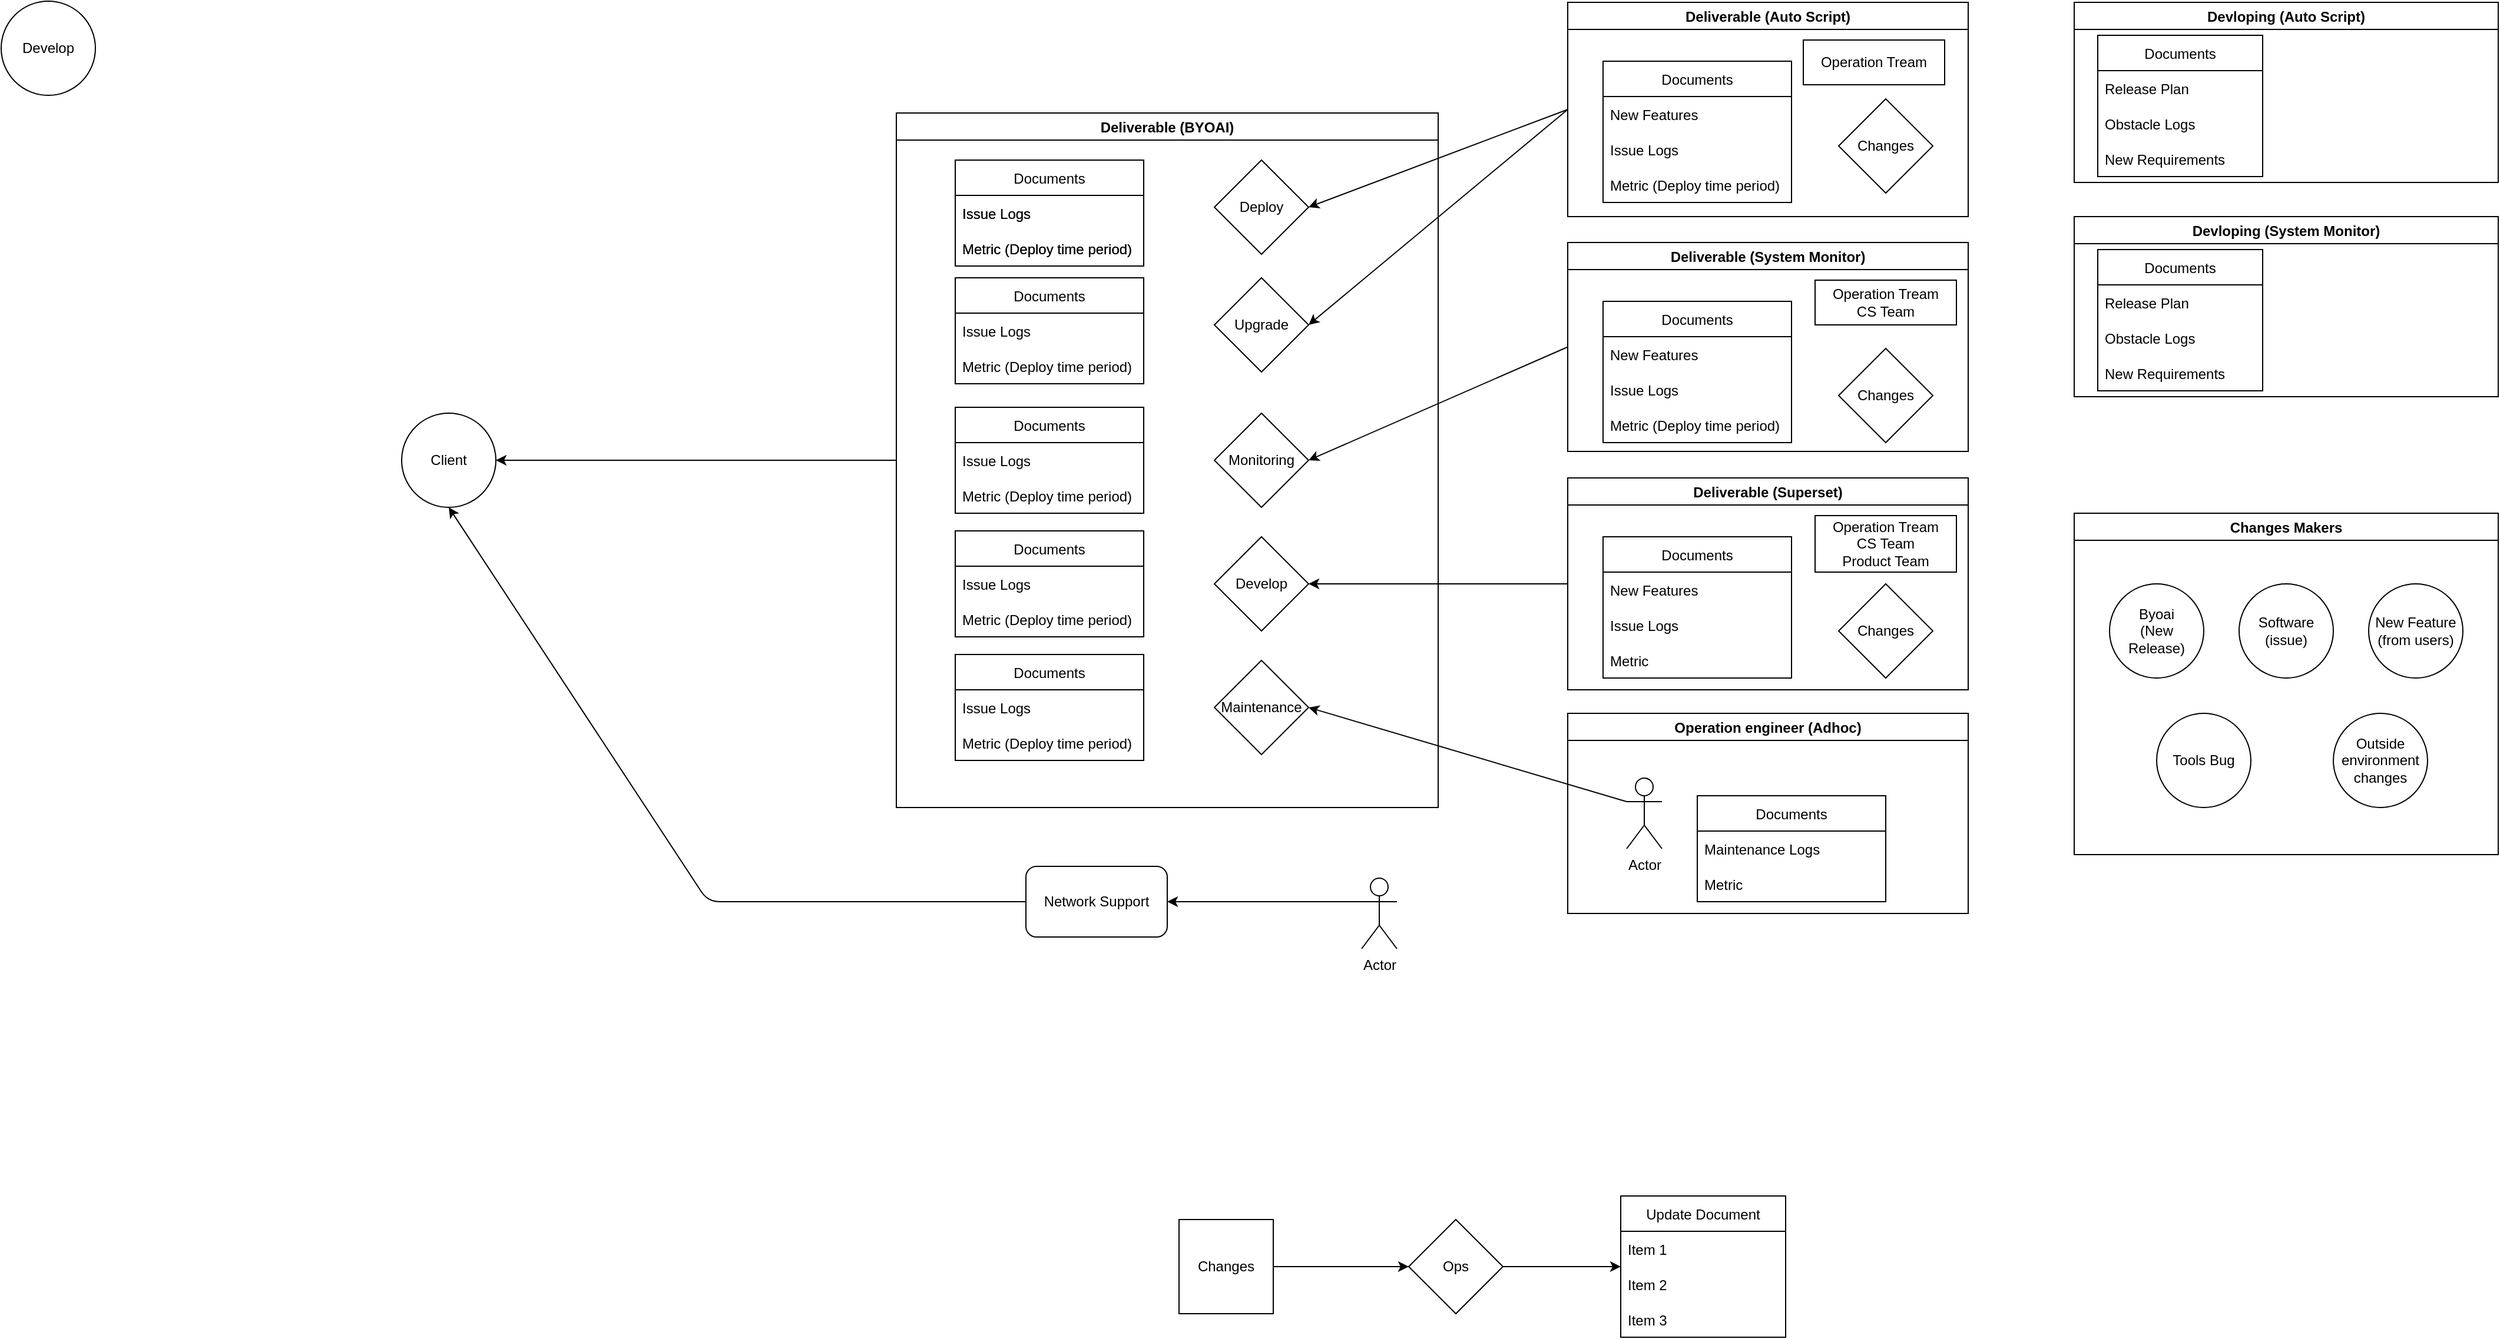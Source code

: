 <mxfile version="15.3.7" type="github">
  <diagram id="cdFiqQCw5QngY2doHux9" name="Page-1">
    <mxGraphModel dx="1824" dy="979" grid="1" gridSize="10" guides="1" tooltips="1" connect="1" arrows="1" fold="1" page="1" pageScale="1" pageWidth="850" pageHeight="1100" math="0" shadow="0">
      <root>
        <mxCell id="0" />
        <mxCell id="1" parent="0" />
        <mxCell id="TVG5I1HDKWepKC15KVvj-2" value="Deliverable (Auto Script)" style="swimlane;" vertex="1" parent="1">
          <mxGeometry x="1420" y="386" width="340" height="182" as="geometry" />
        </mxCell>
        <mxCell id="TVG5I1HDKWepKC15KVvj-3" value="Documents" style="swimlane;fontStyle=0;childLayout=stackLayout;horizontal=1;startSize=30;horizontalStack=0;resizeParent=1;resizeParentMax=0;resizeLast=0;collapsible=1;marginBottom=0;" vertex="1" parent="TVG5I1HDKWepKC15KVvj-2">
          <mxGeometry x="30" y="50" width="160" height="120" as="geometry" />
        </mxCell>
        <mxCell id="TVG5I1HDKWepKC15KVvj-4" value="New Features" style="text;strokeColor=none;fillColor=none;align=left;verticalAlign=middle;spacingLeft=4;spacingRight=4;overflow=hidden;points=[[0,0.5],[1,0.5]];portConstraint=eastwest;rotatable=0;" vertex="1" parent="TVG5I1HDKWepKC15KVvj-3">
          <mxGeometry y="30" width="160" height="30" as="geometry" />
        </mxCell>
        <mxCell id="TVG5I1HDKWepKC15KVvj-5" value="Issue Logs" style="text;strokeColor=none;fillColor=none;align=left;verticalAlign=middle;spacingLeft=4;spacingRight=4;overflow=hidden;points=[[0,0.5],[1,0.5]];portConstraint=eastwest;rotatable=0;" vertex="1" parent="TVG5I1HDKWepKC15KVvj-3">
          <mxGeometry y="60" width="160" height="30" as="geometry" />
        </mxCell>
        <mxCell id="TVG5I1HDKWepKC15KVvj-7" value="Metric (Deploy time period)" style="text;strokeColor=none;fillColor=none;align=left;verticalAlign=middle;spacingLeft=4;spacingRight=4;overflow=hidden;points=[[0,0.5],[1,0.5]];portConstraint=eastwest;rotatable=0;" vertex="1" parent="TVG5I1HDKWepKC15KVvj-3">
          <mxGeometry y="90" width="160" height="30" as="geometry" />
        </mxCell>
        <mxCell id="TVG5I1HDKWepKC15KVvj-37" value="Changes" style="rhombus;whiteSpace=wrap;html=1;" vertex="1" parent="TVG5I1HDKWepKC15KVvj-2">
          <mxGeometry x="230" y="82" width="80" height="80" as="geometry" />
        </mxCell>
        <mxCell id="TVG5I1HDKWepKC15KVvj-94" value="Operation Tream" style="rounded=0;whiteSpace=wrap;html=1;" vertex="1" parent="TVG5I1HDKWepKC15KVvj-2">
          <mxGeometry x="200" y="32" width="120" height="38" as="geometry" />
        </mxCell>
        <mxCell id="TVG5I1HDKWepKC15KVvj-9" value="Devloping (Auto Script)" style="swimlane;" vertex="1" parent="1">
          <mxGeometry x="1850" y="386" width="360" height="153" as="geometry" />
        </mxCell>
        <mxCell id="TVG5I1HDKWepKC15KVvj-11" value="Documents" style="swimlane;fontStyle=0;childLayout=stackLayout;horizontal=1;startSize=30;horizontalStack=0;resizeParent=1;resizeParentMax=0;resizeLast=0;collapsible=1;marginBottom=0;" vertex="1" parent="TVG5I1HDKWepKC15KVvj-9">
          <mxGeometry x="20" y="28" width="140" height="120" as="geometry" />
        </mxCell>
        <mxCell id="TVG5I1HDKWepKC15KVvj-12" value="Release Plan" style="text;strokeColor=none;fillColor=none;align=left;verticalAlign=middle;spacingLeft=4;spacingRight=4;overflow=hidden;points=[[0,0.5],[1,0.5]];portConstraint=eastwest;rotatable=0;" vertex="1" parent="TVG5I1HDKWepKC15KVvj-11">
          <mxGeometry y="30" width="140" height="30" as="geometry" />
        </mxCell>
        <mxCell id="TVG5I1HDKWepKC15KVvj-13" value="Obstacle Logs" style="text;strokeColor=none;fillColor=none;align=left;verticalAlign=middle;spacingLeft=4;spacingRight=4;overflow=hidden;points=[[0,0.5],[1,0.5]];portConstraint=eastwest;rotatable=0;" vertex="1" parent="TVG5I1HDKWepKC15KVvj-11">
          <mxGeometry y="60" width="140" height="30" as="geometry" />
        </mxCell>
        <mxCell id="TVG5I1HDKWepKC15KVvj-14" value="New Requirements" style="text;strokeColor=none;fillColor=none;align=left;verticalAlign=middle;spacingLeft=4;spacingRight=4;overflow=hidden;points=[[0,0.5],[1,0.5]];portConstraint=eastwest;rotatable=0;" vertex="1" parent="TVG5I1HDKWepKC15KVvj-11">
          <mxGeometry y="90" width="140" height="30" as="geometry" />
        </mxCell>
        <mxCell id="TVG5I1HDKWepKC15KVvj-15" value="Develop" style="ellipse;whiteSpace=wrap;html=1;aspect=fixed;" vertex="1" parent="1">
          <mxGeometry x="90" y="385" width="80" height="80" as="geometry" />
        </mxCell>
        <mxCell id="TVG5I1HDKWepKC15KVvj-23" value="Deliverable (BYOAI)" style="swimlane;" vertex="1" parent="1">
          <mxGeometry x="850" y="480" width="460" height="590" as="geometry" />
        </mxCell>
        <mxCell id="TVG5I1HDKWepKC15KVvj-28" value="Deploy" style="rhombus;whiteSpace=wrap;html=1;" vertex="1" parent="TVG5I1HDKWepKC15KVvj-23">
          <mxGeometry x="270" y="40" width="80" height="80" as="geometry" />
        </mxCell>
        <mxCell id="TVG5I1HDKWepKC15KVvj-29" value="Upgrade" style="rhombus;whiteSpace=wrap;html=1;" vertex="1" parent="TVG5I1HDKWepKC15KVvj-23">
          <mxGeometry x="270" y="140" width="80" height="80" as="geometry" />
        </mxCell>
        <mxCell id="TVG5I1HDKWepKC15KVvj-34" value="Documents" style="swimlane;fontStyle=0;childLayout=stackLayout;horizontal=1;startSize=30;horizontalStack=0;resizeParent=1;resizeParentMax=0;resizeLast=0;collapsible=1;marginBottom=0;" vertex="1" parent="TVG5I1HDKWepKC15KVvj-23">
          <mxGeometry x="50" y="250" width="160" height="90" as="geometry" />
        </mxCell>
        <mxCell id="TVG5I1HDKWepKC15KVvj-35" value="Issue Logs" style="text;strokeColor=none;fillColor=none;align=left;verticalAlign=middle;spacingLeft=4;spacingRight=4;overflow=hidden;points=[[0,0.5],[1,0.5]];portConstraint=eastwest;rotatable=0;" vertex="1" parent="TVG5I1HDKWepKC15KVvj-34">
          <mxGeometry y="30" width="160" height="30" as="geometry" />
        </mxCell>
        <mxCell id="TVG5I1HDKWepKC15KVvj-36" value="Metric (Deploy time period)" style="text;strokeColor=none;fillColor=none;align=left;verticalAlign=middle;spacingLeft=4;spacingRight=4;overflow=hidden;points=[[0,0.5],[1,0.5]];portConstraint=eastwest;rotatable=0;" vertex="1" parent="TVG5I1HDKWepKC15KVvj-34">
          <mxGeometry y="60" width="160" height="30" as="geometry" />
        </mxCell>
        <mxCell id="TVG5I1HDKWepKC15KVvj-24" value="Documents" style="swimlane;fontStyle=0;childLayout=stackLayout;horizontal=1;startSize=30;horizontalStack=0;resizeParent=1;resizeParentMax=0;resizeLast=0;collapsible=1;marginBottom=0;" vertex="1" parent="TVG5I1HDKWepKC15KVvj-23">
          <mxGeometry x="50" y="40" width="160" height="90" as="geometry" />
        </mxCell>
        <mxCell id="TVG5I1HDKWepKC15KVvj-26" value="Issue Logs" style="text;strokeColor=none;fillColor=none;align=left;verticalAlign=middle;spacingLeft=4;spacingRight=4;overflow=hidden;points=[[0,0.5],[1,0.5]];portConstraint=eastwest;rotatable=0;" vertex="1" parent="TVG5I1HDKWepKC15KVvj-24">
          <mxGeometry y="30" width="160" height="30" as="geometry" />
        </mxCell>
        <mxCell id="TVG5I1HDKWepKC15KVvj-27" value="Metric (Deploy time period)" style="text;strokeColor=none;fillColor=none;align=left;verticalAlign=middle;spacingLeft=4;spacingRight=4;overflow=hidden;points=[[0,0.5],[1,0.5]];portConstraint=eastwest;rotatable=0;" vertex="1" parent="TVG5I1HDKWepKC15KVvj-24">
          <mxGeometry y="60" width="160" height="30" as="geometry" />
        </mxCell>
        <mxCell id="TVG5I1HDKWepKC15KVvj-31" value="Documents" style="swimlane;fontStyle=0;childLayout=stackLayout;horizontal=1;startSize=30;horizontalStack=0;resizeParent=1;resizeParentMax=0;resizeLast=0;collapsible=1;marginBottom=0;" vertex="1" parent="TVG5I1HDKWepKC15KVvj-23">
          <mxGeometry x="50" y="140" width="160" height="90" as="geometry" />
        </mxCell>
        <mxCell id="TVG5I1HDKWepKC15KVvj-32" value="Issue Logs" style="text;strokeColor=none;fillColor=none;align=left;verticalAlign=middle;spacingLeft=4;spacingRight=4;overflow=hidden;points=[[0,0.5],[1,0.5]];portConstraint=eastwest;rotatable=0;" vertex="1" parent="TVG5I1HDKWepKC15KVvj-31">
          <mxGeometry y="30" width="160" height="30" as="geometry" />
        </mxCell>
        <mxCell id="TVG5I1HDKWepKC15KVvj-33" value="Metric (Deploy time period)" style="text;strokeColor=none;fillColor=none;align=left;verticalAlign=middle;spacingLeft=4;spacingRight=4;overflow=hidden;points=[[0,0.5],[1,0.5]];portConstraint=eastwest;rotatable=0;" vertex="1" parent="TVG5I1HDKWepKC15KVvj-31">
          <mxGeometry y="60" width="160" height="30" as="geometry" />
        </mxCell>
        <mxCell id="TVG5I1HDKWepKC15KVvj-30" value="Monitoring" style="rhombus;whiteSpace=wrap;html=1;" vertex="1" parent="TVG5I1HDKWepKC15KVvj-23">
          <mxGeometry x="270" y="255" width="80" height="80" as="geometry" />
        </mxCell>
        <mxCell id="TVG5I1HDKWepKC15KVvj-52" value="Documents" style="swimlane;fontStyle=0;childLayout=stackLayout;horizontal=1;startSize=30;horizontalStack=0;resizeParent=1;resizeParentMax=0;resizeLast=0;collapsible=1;marginBottom=0;" vertex="1" parent="TVG5I1HDKWepKC15KVvj-23">
          <mxGeometry x="50" y="355" width="160" height="90" as="geometry" />
        </mxCell>
        <mxCell id="TVG5I1HDKWepKC15KVvj-53" value="Issue Logs" style="text;strokeColor=none;fillColor=none;align=left;verticalAlign=middle;spacingLeft=4;spacingRight=4;overflow=hidden;points=[[0,0.5],[1,0.5]];portConstraint=eastwest;rotatable=0;" vertex="1" parent="TVG5I1HDKWepKC15KVvj-52">
          <mxGeometry y="30" width="160" height="30" as="geometry" />
        </mxCell>
        <mxCell id="TVG5I1HDKWepKC15KVvj-54" value="Metric (Deploy time period)" style="text;strokeColor=none;fillColor=none;align=left;verticalAlign=middle;spacingLeft=4;spacingRight=4;overflow=hidden;points=[[0,0.5],[1,0.5]];portConstraint=eastwest;rotatable=0;" vertex="1" parent="TVG5I1HDKWepKC15KVvj-52">
          <mxGeometry y="60" width="160" height="30" as="geometry" />
        </mxCell>
        <mxCell id="TVG5I1HDKWepKC15KVvj-55" value="Develop" style="rhombus;whiteSpace=wrap;html=1;" vertex="1" parent="TVG5I1HDKWepKC15KVvj-23">
          <mxGeometry x="270" y="360" width="80" height="80" as="geometry" />
        </mxCell>
        <mxCell id="TVG5I1HDKWepKC15KVvj-71" value="Maintenance" style="rhombus;whiteSpace=wrap;html=1;" vertex="1" parent="TVG5I1HDKWepKC15KVvj-23">
          <mxGeometry x="270" y="465" width="80" height="80" as="geometry" />
        </mxCell>
        <mxCell id="TVG5I1HDKWepKC15KVvj-72" value="Documents" style="swimlane;fontStyle=0;childLayout=stackLayout;horizontal=1;startSize=30;horizontalStack=0;resizeParent=1;resizeParentMax=0;resizeLast=0;collapsible=1;marginBottom=0;" vertex="1" parent="TVG5I1HDKWepKC15KVvj-23">
          <mxGeometry x="50" y="460" width="160" height="90" as="geometry" />
        </mxCell>
        <mxCell id="TVG5I1HDKWepKC15KVvj-73" value="Issue Logs" style="text;strokeColor=none;fillColor=none;align=left;verticalAlign=middle;spacingLeft=4;spacingRight=4;overflow=hidden;points=[[0,0.5],[1,0.5]];portConstraint=eastwest;rotatable=0;" vertex="1" parent="TVG5I1HDKWepKC15KVvj-72">
          <mxGeometry y="30" width="160" height="30" as="geometry" />
        </mxCell>
        <mxCell id="TVG5I1HDKWepKC15KVvj-74" value="Metric (Deploy time period)" style="text;strokeColor=none;fillColor=none;align=left;verticalAlign=middle;spacingLeft=4;spacingRight=4;overflow=hidden;points=[[0,0.5],[1,0.5]];portConstraint=eastwest;rotatable=0;" vertex="1" parent="TVG5I1HDKWepKC15KVvj-72">
          <mxGeometry y="60" width="160" height="30" as="geometry" />
        </mxCell>
        <mxCell id="TVG5I1HDKWepKC15KVvj-63" value="Documents" style="swimlane;fontStyle=0;childLayout=stackLayout;horizontal=1;startSize=30;horizontalStack=0;resizeParent=1;resizeParentMax=0;resizeLast=0;collapsible=1;marginBottom=0;" vertex="1" parent="TVG5I1HDKWepKC15KVvj-23">
          <mxGeometry x="50" y="40" width="160" height="90" as="geometry" />
        </mxCell>
        <mxCell id="TVG5I1HDKWepKC15KVvj-64" value="Issue Logs" style="text;strokeColor=none;fillColor=none;align=left;verticalAlign=middle;spacingLeft=4;spacingRight=4;overflow=hidden;points=[[0,0.5],[1,0.5]];portConstraint=eastwest;rotatable=0;" vertex="1" parent="TVG5I1HDKWepKC15KVvj-63">
          <mxGeometry y="30" width="160" height="30" as="geometry" />
        </mxCell>
        <mxCell id="TVG5I1HDKWepKC15KVvj-65" value="Metric (Deploy time period)" style="text;strokeColor=none;fillColor=none;align=left;verticalAlign=middle;spacingLeft=4;spacingRight=4;overflow=hidden;points=[[0,0.5],[1,0.5]];portConstraint=eastwest;rotatable=0;" vertex="1" parent="TVG5I1HDKWepKC15KVvj-63">
          <mxGeometry y="60" width="160" height="30" as="geometry" />
        </mxCell>
        <mxCell id="TVG5I1HDKWepKC15KVvj-38" value="" style="endArrow=classic;html=1;exitX=0;exitY=0.5;exitDx=0;exitDy=0;entryX=1;entryY=0.5;entryDx=0;entryDy=0;" edge="1" parent="1" source="TVG5I1HDKWepKC15KVvj-2" target="TVG5I1HDKWepKC15KVvj-28">
          <mxGeometry width="50" height="50" relative="1" as="geometry">
            <mxPoint x="1400" y="680" as="sourcePoint" />
            <mxPoint x="1450" y="630" as="targetPoint" />
          </mxGeometry>
        </mxCell>
        <mxCell id="TVG5I1HDKWepKC15KVvj-39" value="" style="endArrow=classic;html=1;exitX=0;exitY=0.5;exitDx=0;exitDy=0;entryX=1;entryY=0.5;entryDx=0;entryDy=0;" edge="1" parent="1" source="TVG5I1HDKWepKC15KVvj-2" target="TVG5I1HDKWepKC15KVvj-29">
          <mxGeometry width="50" height="50" relative="1" as="geometry">
            <mxPoint x="1400" y="680" as="sourcePoint" />
            <mxPoint x="1450" y="630" as="targetPoint" />
          </mxGeometry>
        </mxCell>
        <mxCell id="TVG5I1HDKWepKC15KVvj-40" value="Deliverable (System Monitor)" style="swimlane;" vertex="1" parent="1">
          <mxGeometry x="1420" y="590" width="340" height="177.5" as="geometry" />
        </mxCell>
        <mxCell id="TVG5I1HDKWepKC15KVvj-41" value="Documents" style="swimlane;fontStyle=0;childLayout=stackLayout;horizontal=1;startSize=30;horizontalStack=0;resizeParent=1;resizeParentMax=0;resizeLast=0;collapsible=1;marginBottom=0;" vertex="1" parent="TVG5I1HDKWepKC15KVvj-40">
          <mxGeometry x="30" y="50" width="160" height="120" as="geometry" />
        </mxCell>
        <mxCell id="TVG5I1HDKWepKC15KVvj-42" value="New Features" style="text;strokeColor=none;fillColor=none;align=left;verticalAlign=middle;spacingLeft=4;spacingRight=4;overflow=hidden;points=[[0,0.5],[1,0.5]];portConstraint=eastwest;rotatable=0;" vertex="1" parent="TVG5I1HDKWepKC15KVvj-41">
          <mxGeometry y="30" width="160" height="30" as="geometry" />
        </mxCell>
        <mxCell id="TVG5I1HDKWepKC15KVvj-43" value="Issue Logs" style="text;strokeColor=none;fillColor=none;align=left;verticalAlign=middle;spacingLeft=4;spacingRight=4;overflow=hidden;points=[[0,0.5],[1,0.5]];portConstraint=eastwest;rotatable=0;" vertex="1" parent="TVG5I1HDKWepKC15KVvj-41">
          <mxGeometry y="60" width="160" height="30" as="geometry" />
        </mxCell>
        <mxCell id="TVG5I1HDKWepKC15KVvj-44" value="Metric (Deploy time period)" style="text;strokeColor=none;fillColor=none;align=left;verticalAlign=middle;spacingLeft=4;spacingRight=4;overflow=hidden;points=[[0,0.5],[1,0.5]];portConstraint=eastwest;rotatable=0;" vertex="1" parent="TVG5I1HDKWepKC15KVvj-41">
          <mxGeometry y="90" width="160" height="30" as="geometry" />
        </mxCell>
        <mxCell id="TVG5I1HDKWepKC15KVvj-45" value="Changes" style="rhombus;whiteSpace=wrap;html=1;" vertex="1" parent="TVG5I1HDKWepKC15KVvj-40">
          <mxGeometry x="230" y="90" width="80" height="80" as="geometry" />
        </mxCell>
        <mxCell id="TVG5I1HDKWepKC15KVvj-96" value="Operation Tream&lt;br&gt;CS Team" style="rounded=0;whiteSpace=wrap;html=1;" vertex="1" parent="TVG5I1HDKWepKC15KVvj-40">
          <mxGeometry x="210" y="32" width="120" height="38" as="geometry" />
        </mxCell>
        <mxCell id="TVG5I1HDKWepKC15KVvj-46" value="" style="endArrow=classic;html=1;exitX=0;exitY=0.5;exitDx=0;exitDy=0;entryX=1;entryY=0.5;entryDx=0;entryDy=0;" edge="1" parent="1" source="TVG5I1HDKWepKC15KVvj-40" target="TVG5I1HDKWepKC15KVvj-30">
          <mxGeometry width="50" height="50" relative="1" as="geometry">
            <mxPoint x="1350" y="680" as="sourcePoint" />
            <mxPoint x="1400" y="630" as="targetPoint" />
          </mxGeometry>
        </mxCell>
        <mxCell id="TVG5I1HDKWepKC15KVvj-47" value="Devloping (System Monitor)" style="swimlane;" vertex="1" parent="1">
          <mxGeometry x="1850" y="568" width="360" height="153" as="geometry" />
        </mxCell>
        <mxCell id="TVG5I1HDKWepKC15KVvj-48" value="Documents" style="swimlane;fontStyle=0;childLayout=stackLayout;horizontal=1;startSize=30;horizontalStack=0;resizeParent=1;resizeParentMax=0;resizeLast=0;collapsible=1;marginBottom=0;" vertex="1" parent="TVG5I1HDKWepKC15KVvj-47">
          <mxGeometry x="20" y="28" width="140" height="120" as="geometry" />
        </mxCell>
        <mxCell id="TVG5I1HDKWepKC15KVvj-49" value="Release Plan" style="text;strokeColor=none;fillColor=none;align=left;verticalAlign=middle;spacingLeft=4;spacingRight=4;overflow=hidden;points=[[0,0.5],[1,0.5]];portConstraint=eastwest;rotatable=0;" vertex="1" parent="TVG5I1HDKWepKC15KVvj-48">
          <mxGeometry y="30" width="140" height="30" as="geometry" />
        </mxCell>
        <mxCell id="TVG5I1HDKWepKC15KVvj-50" value="Obstacle Logs" style="text;strokeColor=none;fillColor=none;align=left;verticalAlign=middle;spacingLeft=4;spacingRight=4;overflow=hidden;points=[[0,0.5],[1,0.5]];portConstraint=eastwest;rotatable=0;" vertex="1" parent="TVG5I1HDKWepKC15KVvj-48">
          <mxGeometry y="60" width="140" height="30" as="geometry" />
        </mxCell>
        <mxCell id="TVG5I1HDKWepKC15KVvj-51" value="New Requirements" style="text;strokeColor=none;fillColor=none;align=left;verticalAlign=middle;spacingLeft=4;spacingRight=4;overflow=hidden;points=[[0,0.5],[1,0.5]];portConstraint=eastwest;rotatable=0;" vertex="1" parent="TVG5I1HDKWepKC15KVvj-48">
          <mxGeometry y="90" width="140" height="30" as="geometry" />
        </mxCell>
        <mxCell id="TVG5I1HDKWepKC15KVvj-56" value="Deliverable (Superset)" style="swimlane;" vertex="1" parent="1">
          <mxGeometry x="1420" y="790" width="340" height="180" as="geometry" />
        </mxCell>
        <mxCell id="TVG5I1HDKWepKC15KVvj-57" value="Documents" style="swimlane;fontStyle=0;childLayout=stackLayout;horizontal=1;startSize=30;horizontalStack=0;resizeParent=1;resizeParentMax=0;resizeLast=0;collapsible=1;marginBottom=0;" vertex="1" parent="TVG5I1HDKWepKC15KVvj-56">
          <mxGeometry x="30" y="50" width="160" height="120" as="geometry" />
        </mxCell>
        <mxCell id="TVG5I1HDKWepKC15KVvj-58" value="New Features" style="text;strokeColor=none;fillColor=none;align=left;verticalAlign=middle;spacingLeft=4;spacingRight=4;overflow=hidden;points=[[0,0.5],[1,0.5]];portConstraint=eastwest;rotatable=0;" vertex="1" parent="TVG5I1HDKWepKC15KVvj-57">
          <mxGeometry y="30" width="160" height="30" as="geometry" />
        </mxCell>
        <mxCell id="TVG5I1HDKWepKC15KVvj-59" value="Issue Logs" style="text;strokeColor=none;fillColor=none;align=left;verticalAlign=middle;spacingLeft=4;spacingRight=4;overflow=hidden;points=[[0,0.5],[1,0.5]];portConstraint=eastwest;rotatable=0;" vertex="1" parent="TVG5I1HDKWepKC15KVvj-57">
          <mxGeometry y="60" width="160" height="30" as="geometry" />
        </mxCell>
        <mxCell id="TVG5I1HDKWepKC15KVvj-60" value="Metric" style="text;strokeColor=none;fillColor=none;align=left;verticalAlign=middle;spacingLeft=4;spacingRight=4;overflow=hidden;points=[[0,0.5],[1,0.5]];portConstraint=eastwest;rotatable=0;" vertex="1" parent="TVG5I1HDKWepKC15KVvj-57">
          <mxGeometry y="90" width="160" height="30" as="geometry" />
        </mxCell>
        <mxCell id="TVG5I1HDKWepKC15KVvj-61" value="Changes" style="rhombus;whiteSpace=wrap;html=1;" vertex="1" parent="TVG5I1HDKWepKC15KVvj-56">
          <mxGeometry x="230" y="90" width="80" height="80" as="geometry" />
        </mxCell>
        <mxCell id="TVG5I1HDKWepKC15KVvj-97" value="Operation Tream&lt;br&gt;CS Team&lt;br&gt;Product Team" style="rounded=0;whiteSpace=wrap;html=1;" vertex="1" parent="TVG5I1HDKWepKC15KVvj-56">
          <mxGeometry x="210" y="32" width="120" height="48" as="geometry" />
        </mxCell>
        <mxCell id="TVG5I1HDKWepKC15KVvj-62" value="" style="endArrow=classic;html=1;exitX=0;exitY=0.5;exitDx=0;exitDy=0;entryX=1;entryY=0.5;entryDx=0;entryDy=0;" edge="1" parent="1" source="TVG5I1HDKWepKC15KVvj-56" target="TVG5I1HDKWepKC15KVvj-55">
          <mxGeometry width="50" height="50" relative="1" as="geometry">
            <mxPoint x="1560" y="830" as="sourcePoint" />
            <mxPoint x="1610" y="780" as="targetPoint" />
          </mxGeometry>
        </mxCell>
        <mxCell id="TVG5I1HDKWepKC15KVvj-70" value="" style="endArrow=classic;html=1;exitX=0;exitY=0.333;exitDx=0;exitDy=0;exitPerimeter=0;entryX=1;entryY=0.5;entryDx=0;entryDy=0;" edge="1" parent="1" source="TVG5I1HDKWepKC15KVvj-69" target="TVG5I1HDKWepKC15KVvj-71">
          <mxGeometry width="50" height="50" relative="1" as="geometry">
            <mxPoint x="1350" y="1090" as="sourcePoint" />
            <mxPoint x="1250" y="1130" as="targetPoint" />
          </mxGeometry>
        </mxCell>
        <mxCell id="TVG5I1HDKWepKC15KVvj-77" value="Operation engineer (Adhoc)" style="swimlane;startSize=23;" vertex="1" parent="1">
          <mxGeometry x="1420" y="990" width="340" height="170" as="geometry" />
        </mxCell>
        <mxCell id="TVG5I1HDKWepKC15KVvj-83" value="Documents" style="swimlane;fontStyle=0;childLayout=stackLayout;horizontal=1;startSize=30;horizontalStack=0;resizeParent=1;resizeParentMax=0;resizeLast=0;collapsible=1;marginBottom=0;" vertex="1" parent="TVG5I1HDKWepKC15KVvj-77">
          <mxGeometry x="110" y="70" width="160" height="90" as="geometry" />
        </mxCell>
        <mxCell id="TVG5I1HDKWepKC15KVvj-85" value="Maintenance Logs" style="text;strokeColor=none;fillColor=none;align=left;verticalAlign=middle;spacingLeft=4;spacingRight=4;overflow=hidden;points=[[0,0.5],[1,0.5]];portConstraint=eastwest;rotatable=0;" vertex="1" parent="TVG5I1HDKWepKC15KVvj-83">
          <mxGeometry y="30" width="160" height="30" as="geometry" />
        </mxCell>
        <mxCell id="TVG5I1HDKWepKC15KVvj-86" value="Metric" style="text;strokeColor=none;fillColor=none;align=left;verticalAlign=middle;spacingLeft=4;spacingRight=4;overflow=hidden;points=[[0,0.5],[1,0.5]];portConstraint=eastwest;rotatable=0;" vertex="1" parent="TVG5I1HDKWepKC15KVvj-83">
          <mxGeometry y="60" width="160" height="30" as="geometry" />
        </mxCell>
        <mxCell id="TVG5I1HDKWepKC15KVvj-69" value="Actor" style="shape=umlActor;verticalLabelPosition=bottom;verticalAlign=top;html=1;outlineConnect=0;" vertex="1" parent="TVG5I1HDKWepKC15KVvj-77">
          <mxGeometry x="50" y="55" width="30" height="60" as="geometry" />
        </mxCell>
        <mxCell id="TVG5I1HDKWepKC15KVvj-88" value="Changes Makers" style="swimlane;" vertex="1" parent="1">
          <mxGeometry x="1850" y="820" width="360" height="290" as="geometry" />
        </mxCell>
        <mxCell id="TVG5I1HDKWepKC15KVvj-89" value="Software (issue)" style="ellipse;whiteSpace=wrap;html=1;aspect=fixed;" vertex="1" parent="TVG5I1HDKWepKC15KVvj-88">
          <mxGeometry x="140" y="60" width="80" height="80" as="geometry" />
        </mxCell>
        <mxCell id="TVG5I1HDKWepKC15KVvj-90" value="Byoai&lt;br&gt;(New Release)" style="ellipse;whiteSpace=wrap;html=1;aspect=fixed;" vertex="1" parent="TVG5I1HDKWepKC15KVvj-88">
          <mxGeometry x="30" y="60" width="80" height="80" as="geometry" />
        </mxCell>
        <mxCell id="TVG5I1HDKWepKC15KVvj-91" value="New Feature&lt;br&gt;(from users)" style="ellipse;whiteSpace=wrap;html=1;aspect=fixed;" vertex="1" parent="TVG5I1HDKWepKC15KVvj-88">
          <mxGeometry x="250" y="60" width="80" height="80" as="geometry" />
        </mxCell>
        <mxCell id="TVG5I1HDKWepKC15KVvj-92" value="Tools Bug" style="ellipse;whiteSpace=wrap;html=1;aspect=fixed;" vertex="1" parent="TVG5I1HDKWepKC15KVvj-88">
          <mxGeometry x="70" y="170" width="80" height="80" as="geometry" />
        </mxCell>
        <mxCell id="TVG5I1HDKWepKC15KVvj-93" value="Outside environment changes" style="ellipse;whiteSpace=wrap;html=1;aspect=fixed;" vertex="1" parent="TVG5I1HDKWepKC15KVvj-88">
          <mxGeometry x="220" y="170" width="80" height="80" as="geometry" />
        </mxCell>
        <mxCell id="TVG5I1HDKWepKC15KVvj-98" value="Ops" style="rhombus;whiteSpace=wrap;html=1;" vertex="1" parent="1">
          <mxGeometry x="1285" y="1420" width="80" height="80" as="geometry" />
        </mxCell>
        <mxCell id="TVG5I1HDKWepKC15KVvj-99" value="Changes" style="whiteSpace=wrap;html=1;aspect=fixed;" vertex="1" parent="1">
          <mxGeometry x="1090" y="1420" width="80" height="80" as="geometry" />
        </mxCell>
        <mxCell id="TVG5I1HDKWepKC15KVvj-100" value="" style="endArrow=classic;html=1;exitX=1;exitY=0.5;exitDx=0;exitDy=0;entryX=0;entryY=0.5;entryDx=0;entryDy=0;" edge="1" parent="1" source="TVG5I1HDKWepKC15KVvj-99" target="TVG5I1HDKWepKC15KVvj-98">
          <mxGeometry width="50" height="50" relative="1" as="geometry">
            <mxPoint x="1415" y="1420" as="sourcePoint" />
            <mxPoint x="1465" y="1370" as="targetPoint" />
          </mxGeometry>
        </mxCell>
        <mxCell id="TVG5I1HDKWepKC15KVvj-101" value="" style="endArrow=classic;html=1;exitX=1;exitY=0.5;exitDx=0;exitDy=0;" edge="1" parent="1" source="TVG5I1HDKWepKC15KVvj-98" target="TVG5I1HDKWepKC15KVvj-102">
          <mxGeometry width="50" height="50" relative="1" as="geometry">
            <mxPoint x="1415" y="1210" as="sourcePoint" />
            <mxPoint x="1695" y="1460" as="targetPoint" />
          </mxGeometry>
        </mxCell>
        <mxCell id="TVG5I1HDKWepKC15KVvj-102" value="Update Document" style="swimlane;fontStyle=0;childLayout=stackLayout;horizontal=1;startSize=30;horizontalStack=0;resizeParent=1;resizeParentMax=0;resizeLast=0;collapsible=1;marginBottom=0;" vertex="1" parent="1">
          <mxGeometry x="1465" y="1400" width="140" height="120" as="geometry" />
        </mxCell>
        <mxCell id="TVG5I1HDKWepKC15KVvj-103" value="Item 1" style="text;strokeColor=none;fillColor=none;align=left;verticalAlign=middle;spacingLeft=4;spacingRight=4;overflow=hidden;points=[[0,0.5],[1,0.5]];portConstraint=eastwest;rotatable=0;" vertex="1" parent="TVG5I1HDKWepKC15KVvj-102">
          <mxGeometry y="30" width="140" height="30" as="geometry" />
        </mxCell>
        <mxCell id="TVG5I1HDKWepKC15KVvj-104" value="Item 2" style="text;strokeColor=none;fillColor=none;align=left;verticalAlign=middle;spacingLeft=4;spacingRight=4;overflow=hidden;points=[[0,0.5],[1,0.5]];portConstraint=eastwest;rotatable=0;" vertex="1" parent="TVG5I1HDKWepKC15KVvj-102">
          <mxGeometry y="60" width="140" height="30" as="geometry" />
        </mxCell>
        <mxCell id="TVG5I1HDKWepKC15KVvj-105" value="Item 3" style="text;strokeColor=none;fillColor=none;align=left;verticalAlign=middle;spacingLeft=4;spacingRight=4;overflow=hidden;points=[[0,0.5],[1,0.5]];portConstraint=eastwest;rotatable=0;" vertex="1" parent="TVG5I1HDKWepKC15KVvj-102">
          <mxGeometry y="90" width="140" height="30" as="geometry" />
        </mxCell>
        <mxCell id="TVG5I1HDKWepKC15KVvj-106" value="" style="endArrow=classic;html=1;exitX=0;exitY=0.5;exitDx=0;exitDy=0;" edge="1" parent="1" source="TVG5I1HDKWepKC15KVvj-23" target="TVG5I1HDKWepKC15KVvj-107">
          <mxGeometry width="50" height="50" relative="1" as="geometry">
            <mxPoint x="1000" y="800" as="sourcePoint" />
            <mxPoint x="670" y="775" as="targetPoint" />
          </mxGeometry>
        </mxCell>
        <mxCell id="TVG5I1HDKWepKC15KVvj-107" value="Client" style="ellipse;whiteSpace=wrap;html=1;aspect=fixed;" vertex="1" parent="1">
          <mxGeometry x="430" y="735" width="80" height="80" as="geometry" />
        </mxCell>
        <mxCell id="TVG5I1HDKWepKC15KVvj-108" value="Network Support" style="rounded=1;whiteSpace=wrap;html=1;" vertex="1" parent="1">
          <mxGeometry x="960" y="1120" width="120" height="60" as="geometry" />
        </mxCell>
        <mxCell id="TVG5I1HDKWepKC15KVvj-109" value="Actor" style="shape=umlActor;verticalLabelPosition=bottom;verticalAlign=top;html=1;outlineConnect=0;" vertex="1" parent="1">
          <mxGeometry x="1245" y="1130" width="30" height="60" as="geometry" />
        </mxCell>
        <mxCell id="TVG5I1HDKWepKC15KVvj-110" value="" style="endArrow=classic;html=1;exitX=0;exitY=0.333;exitDx=0;exitDy=0;exitPerimeter=0;entryX=1;entryY=0.5;entryDx=0;entryDy=0;" edge="1" parent="1" source="TVG5I1HDKWepKC15KVvj-109" target="TVG5I1HDKWepKC15KVvj-108">
          <mxGeometry width="50" height="50" relative="1" as="geometry">
            <mxPoint x="1000" y="1010" as="sourcePoint" />
            <mxPoint x="1050" y="960" as="targetPoint" />
          </mxGeometry>
        </mxCell>
        <mxCell id="TVG5I1HDKWepKC15KVvj-111" value="" style="endArrow=classic;html=1;entryX=0.5;entryY=1;entryDx=0;entryDy=0;exitX=0;exitY=0.5;exitDx=0;exitDy=0;" edge="1" parent="1" source="TVG5I1HDKWepKC15KVvj-108" target="TVG5I1HDKWepKC15KVvj-107">
          <mxGeometry width="50" height="50" relative="1" as="geometry">
            <mxPoint x="1000" y="1010" as="sourcePoint" />
            <mxPoint x="1050" y="960" as="targetPoint" />
            <Array as="points">
              <mxPoint x="690" y="1150" />
            </Array>
          </mxGeometry>
        </mxCell>
      </root>
    </mxGraphModel>
  </diagram>
</mxfile>
